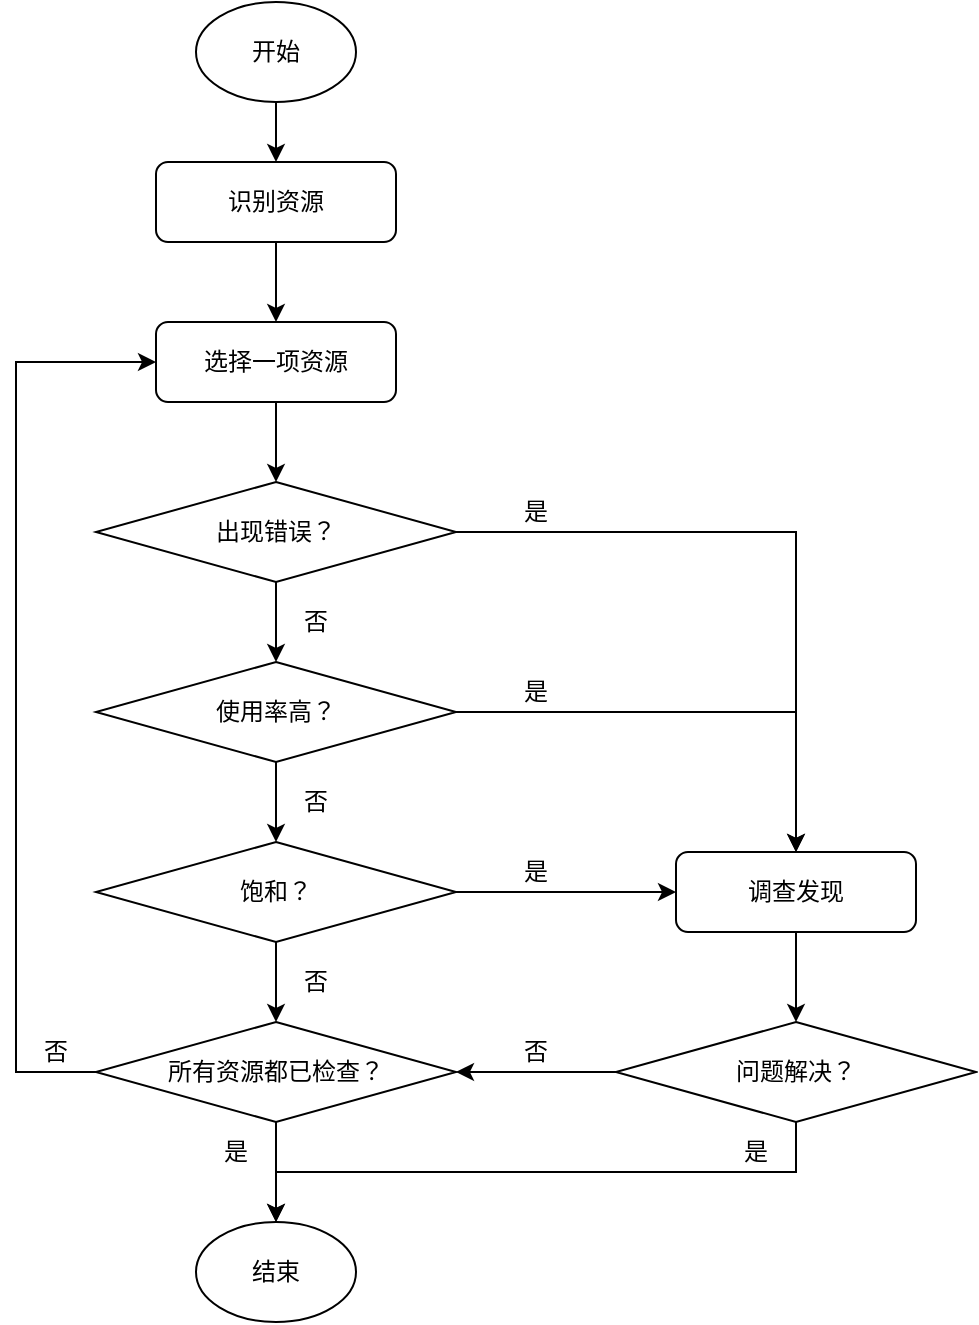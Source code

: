 <mxfile version="13.2.2" type="device"><diagram id="aepWyeDq0_ALp0O4LAz8" name="第 1 页"><mxGraphModel dx="1086" dy="966" grid="1" gridSize="10" guides="1" tooltips="1" connect="1" arrows="1" fold="1" page="1" pageScale="1" pageWidth="827" pageHeight="1169" math="0" shadow="0"><root><mxCell id="0"/><mxCell id="1" parent="0"/><mxCell id="tJdR3AXz_UmCe_cztqLY-15" style="edgeStyle=orthogonalEdgeStyle;rounded=0;orthogonalLoop=1;jettySize=auto;html=1;exitX=0.5;exitY=1;exitDx=0;exitDy=0;entryX=0.5;entryY=0;entryDx=0;entryDy=0;" edge="1" parent="1" source="tJdR3AXz_UmCe_cztqLY-1" target="tJdR3AXz_UmCe_cztqLY-2"><mxGeometry relative="1" as="geometry"/></mxCell><mxCell id="tJdR3AXz_UmCe_cztqLY-1" value="开始" style="ellipse;whiteSpace=wrap;html=1;" vertex="1" parent="1"><mxGeometry x="160" y="40" width="80" height="50" as="geometry"/></mxCell><mxCell id="tJdR3AXz_UmCe_cztqLY-16" style="edgeStyle=orthogonalEdgeStyle;rounded=0;orthogonalLoop=1;jettySize=auto;html=1;exitX=0.5;exitY=1;exitDx=0;exitDy=0;entryX=0.5;entryY=0;entryDx=0;entryDy=0;" edge="1" parent="1" source="tJdR3AXz_UmCe_cztqLY-2" target="tJdR3AXz_UmCe_cztqLY-3"><mxGeometry relative="1" as="geometry"/></mxCell><mxCell id="tJdR3AXz_UmCe_cztqLY-2" value="识别资源" style="rounded=1;whiteSpace=wrap;html=1;" vertex="1" parent="1"><mxGeometry x="140" y="120" width="120" height="40" as="geometry"/></mxCell><mxCell id="tJdR3AXz_UmCe_cztqLY-17" style="edgeStyle=orthogonalEdgeStyle;rounded=0;orthogonalLoop=1;jettySize=auto;html=1;exitX=0.5;exitY=1;exitDx=0;exitDy=0;entryX=0.5;entryY=0;entryDx=0;entryDy=0;" edge="1" parent="1" source="tJdR3AXz_UmCe_cztqLY-3" target="tJdR3AXz_UmCe_cztqLY-4"><mxGeometry relative="1" as="geometry"/></mxCell><mxCell id="tJdR3AXz_UmCe_cztqLY-3" value="选择一项资源" style="rounded=1;whiteSpace=wrap;html=1;" vertex="1" parent="1"><mxGeometry x="140" y="200" width="120" height="40" as="geometry"/></mxCell><mxCell id="tJdR3AXz_UmCe_cztqLY-18" style="edgeStyle=orthogonalEdgeStyle;rounded=0;orthogonalLoop=1;jettySize=auto;html=1;exitX=0.5;exitY=1;exitDx=0;exitDy=0;entryX=0.5;entryY=0;entryDx=0;entryDy=0;" edge="1" parent="1" source="tJdR3AXz_UmCe_cztqLY-4" target="tJdR3AXz_UmCe_cztqLY-5"><mxGeometry relative="1" as="geometry"/></mxCell><mxCell id="tJdR3AXz_UmCe_cztqLY-23" style="edgeStyle=orthogonalEdgeStyle;rounded=0;orthogonalLoop=1;jettySize=auto;html=1;exitX=1;exitY=0.5;exitDx=0;exitDy=0;entryX=0.5;entryY=0;entryDx=0;entryDy=0;" edge="1" parent="1" source="tJdR3AXz_UmCe_cztqLY-4" target="tJdR3AXz_UmCe_cztqLY-10"><mxGeometry relative="1" as="geometry"/></mxCell><mxCell id="tJdR3AXz_UmCe_cztqLY-4" value="出现错误？" style="rhombus;whiteSpace=wrap;html=1;" vertex="1" parent="1"><mxGeometry x="110" y="280" width="180" height="50" as="geometry"/></mxCell><mxCell id="tJdR3AXz_UmCe_cztqLY-19" style="edgeStyle=orthogonalEdgeStyle;rounded=0;orthogonalLoop=1;jettySize=auto;html=1;exitX=0.5;exitY=1;exitDx=0;exitDy=0;entryX=0.5;entryY=0;entryDx=0;entryDy=0;" edge="1" parent="1" source="tJdR3AXz_UmCe_cztqLY-5" target="tJdR3AXz_UmCe_cztqLY-6"><mxGeometry relative="1" as="geometry"/></mxCell><mxCell id="tJdR3AXz_UmCe_cztqLY-25" style="edgeStyle=orthogonalEdgeStyle;rounded=0;orthogonalLoop=1;jettySize=auto;html=1;exitX=1;exitY=0.5;exitDx=0;exitDy=0;entryX=0.5;entryY=0;entryDx=0;entryDy=0;" edge="1" parent="1" source="tJdR3AXz_UmCe_cztqLY-5" target="tJdR3AXz_UmCe_cztqLY-10"><mxGeometry relative="1" as="geometry"/></mxCell><mxCell id="tJdR3AXz_UmCe_cztqLY-5" value="使用率高？" style="rhombus;whiteSpace=wrap;html=1;" vertex="1" parent="1"><mxGeometry x="110" y="370" width="180" height="50" as="geometry"/></mxCell><mxCell id="tJdR3AXz_UmCe_cztqLY-20" style="edgeStyle=orthogonalEdgeStyle;rounded=0;orthogonalLoop=1;jettySize=auto;html=1;exitX=0.5;exitY=1;exitDx=0;exitDy=0;entryX=0.5;entryY=0;entryDx=0;entryDy=0;" edge="1" parent="1" source="tJdR3AXz_UmCe_cztqLY-6" target="tJdR3AXz_UmCe_cztqLY-7"><mxGeometry relative="1" as="geometry"/></mxCell><mxCell id="tJdR3AXz_UmCe_cztqLY-26" style="edgeStyle=orthogonalEdgeStyle;rounded=0;orthogonalLoop=1;jettySize=auto;html=1;exitX=1;exitY=0.5;exitDx=0;exitDy=0;entryX=0;entryY=0.5;entryDx=0;entryDy=0;" edge="1" parent="1" source="tJdR3AXz_UmCe_cztqLY-6" target="tJdR3AXz_UmCe_cztqLY-10"><mxGeometry relative="1" as="geometry"/></mxCell><mxCell id="tJdR3AXz_UmCe_cztqLY-6" value="饱和？" style="rhombus;whiteSpace=wrap;html=1;" vertex="1" parent="1"><mxGeometry x="110" y="460" width="180" height="50" as="geometry"/></mxCell><mxCell id="tJdR3AXz_UmCe_cztqLY-21" style="edgeStyle=orthogonalEdgeStyle;rounded=0;orthogonalLoop=1;jettySize=auto;html=1;exitX=0.5;exitY=1;exitDx=0;exitDy=0;entryX=0.5;entryY=0;entryDx=0;entryDy=0;" edge="1" parent="1" source="tJdR3AXz_UmCe_cztqLY-7" target="tJdR3AXz_UmCe_cztqLY-8"><mxGeometry relative="1" as="geometry"/></mxCell><mxCell id="tJdR3AXz_UmCe_cztqLY-22" style="edgeStyle=orthogonalEdgeStyle;rounded=0;orthogonalLoop=1;jettySize=auto;html=1;exitX=0;exitY=0.5;exitDx=0;exitDy=0;entryX=0;entryY=0.5;entryDx=0;entryDy=0;" edge="1" parent="1" source="tJdR3AXz_UmCe_cztqLY-7" target="tJdR3AXz_UmCe_cztqLY-3"><mxGeometry relative="1" as="geometry"><Array as="points"><mxPoint x="70" y="575"/><mxPoint x="70" y="220"/></Array></mxGeometry></mxCell><mxCell id="tJdR3AXz_UmCe_cztqLY-7" value="所有资源都已检查？" style="rhombus;whiteSpace=wrap;html=1;" vertex="1" parent="1"><mxGeometry x="110" y="550" width="180" height="50" as="geometry"/></mxCell><mxCell id="tJdR3AXz_UmCe_cztqLY-8" value="结束" style="ellipse;whiteSpace=wrap;html=1;" vertex="1" parent="1"><mxGeometry x="160" y="650" width="80" height="50" as="geometry"/></mxCell><mxCell id="tJdR3AXz_UmCe_cztqLY-28" style="edgeStyle=orthogonalEdgeStyle;rounded=0;orthogonalLoop=1;jettySize=auto;html=1;exitX=0.5;exitY=1;exitDx=0;exitDy=0;" edge="1" parent="1" source="tJdR3AXz_UmCe_cztqLY-10" target="tJdR3AXz_UmCe_cztqLY-11"><mxGeometry relative="1" as="geometry"/></mxCell><mxCell id="tJdR3AXz_UmCe_cztqLY-10" value="调查发现" style="rounded=1;whiteSpace=wrap;html=1;" vertex="1" parent="1"><mxGeometry x="400" y="465" width="120" height="40" as="geometry"/></mxCell><mxCell id="tJdR3AXz_UmCe_cztqLY-27" style="edgeStyle=orthogonalEdgeStyle;rounded=0;orthogonalLoop=1;jettySize=auto;html=1;exitX=0;exitY=0.5;exitDx=0;exitDy=0;entryX=1;entryY=0.5;entryDx=0;entryDy=0;" edge="1" parent="1" source="tJdR3AXz_UmCe_cztqLY-11" target="tJdR3AXz_UmCe_cztqLY-7"><mxGeometry relative="1" as="geometry"/></mxCell><mxCell id="tJdR3AXz_UmCe_cztqLY-29" style="edgeStyle=orthogonalEdgeStyle;rounded=0;orthogonalLoop=1;jettySize=auto;html=1;exitX=0.5;exitY=1;exitDx=0;exitDy=0;entryX=0.5;entryY=0;entryDx=0;entryDy=0;" edge="1" parent="1" source="tJdR3AXz_UmCe_cztqLY-11" target="tJdR3AXz_UmCe_cztqLY-8"><mxGeometry relative="1" as="geometry"/></mxCell><mxCell id="tJdR3AXz_UmCe_cztqLY-11" value="问题解决？" style="rhombus;whiteSpace=wrap;html=1;" vertex="1" parent="1"><mxGeometry x="370" y="550" width="180" height="50" as="geometry"/></mxCell><mxCell id="tJdR3AXz_UmCe_cztqLY-30" value="否" style="text;html=1;strokeColor=none;fillColor=none;align=center;verticalAlign=middle;whiteSpace=wrap;rounded=0;" vertex="1" parent="1"><mxGeometry x="200" y="340" width="40" height="20" as="geometry"/></mxCell><mxCell id="tJdR3AXz_UmCe_cztqLY-31" value="否" style="text;html=1;strokeColor=none;fillColor=none;align=center;verticalAlign=middle;whiteSpace=wrap;rounded=0;" vertex="1" parent="1"><mxGeometry x="200" y="430" width="40" height="20" as="geometry"/></mxCell><mxCell id="tJdR3AXz_UmCe_cztqLY-32" value="否" style="text;html=1;strokeColor=none;fillColor=none;align=center;verticalAlign=middle;whiteSpace=wrap;rounded=0;" vertex="1" parent="1"><mxGeometry x="200" y="520" width="40" height="20" as="geometry"/></mxCell><mxCell id="tJdR3AXz_UmCe_cztqLY-33" value="否" style="text;html=1;strokeColor=none;fillColor=none;align=center;verticalAlign=middle;whiteSpace=wrap;rounded=0;" vertex="1" parent="1"><mxGeometry x="310" y="555" width="40" height="20" as="geometry"/></mxCell><mxCell id="tJdR3AXz_UmCe_cztqLY-34" value="是" style="text;html=1;strokeColor=none;fillColor=none;align=center;verticalAlign=middle;whiteSpace=wrap;rounded=0;" vertex="1" parent="1"><mxGeometry x="160" y="605" width="40" height="20" as="geometry"/></mxCell><mxCell id="tJdR3AXz_UmCe_cztqLY-35" value="否" style="text;html=1;strokeColor=none;fillColor=none;align=center;verticalAlign=middle;whiteSpace=wrap;rounded=0;" vertex="1" parent="1"><mxGeometry x="70" y="555" width="40" height="20" as="geometry"/></mxCell><mxCell id="tJdR3AXz_UmCe_cztqLY-36" value="是" style="text;html=1;strokeColor=none;fillColor=none;align=center;verticalAlign=middle;whiteSpace=wrap;rounded=0;" vertex="1" parent="1"><mxGeometry x="310" y="465" width="40" height="20" as="geometry"/></mxCell><mxCell id="tJdR3AXz_UmCe_cztqLY-37" value="是" style="text;html=1;strokeColor=none;fillColor=none;align=center;verticalAlign=middle;whiteSpace=wrap;rounded=0;" vertex="1" parent="1"><mxGeometry x="310" y="375" width="40" height="20" as="geometry"/></mxCell><mxCell id="tJdR3AXz_UmCe_cztqLY-38" value="是" style="text;html=1;strokeColor=none;fillColor=none;align=center;verticalAlign=middle;whiteSpace=wrap;rounded=0;" vertex="1" parent="1"><mxGeometry x="310" y="285" width="40" height="20" as="geometry"/></mxCell><mxCell id="tJdR3AXz_UmCe_cztqLY-39" value="是" style="text;html=1;strokeColor=none;fillColor=none;align=center;verticalAlign=middle;whiteSpace=wrap;rounded=0;" vertex="1" parent="1"><mxGeometry x="420" y="605" width="40" height="20" as="geometry"/></mxCell></root></mxGraphModel></diagram></mxfile>